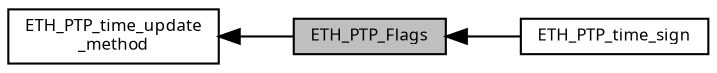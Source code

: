 digraph "ETH_PTP_Flags"
{
  edge [fontname="Sans",fontsize="8",labelfontname="Sans",labelfontsize="8"];
  node [fontname="Sans",fontsize="8",shape=record];
  rankdir=LR;
  Node1 [label="ETH_PTP_time_update\l_method",height=0.2,width=0.4,color="black", fillcolor="white", style="filled",URL="$group___e_t_h___p_t_p__time__update__method.html",tooltip="Ethernet PTP defines. "];
  Node0 [label="ETH_PTP_Flags",height=0.2,width=0.4,color="black", fillcolor="grey75", style="filled", fontcolor="black"];
  Node2 [label="ETH_PTP_time_sign",height=0.2,width=0.4,color="black", fillcolor="white", style="filled",URL="$group___e_t_h___p_t_p__time__sign.html"];
  Node1->Node0 [shape=plaintext, dir="back", style="solid"];
  Node0->Node2 [shape=plaintext, dir="back", style="solid"];
}

